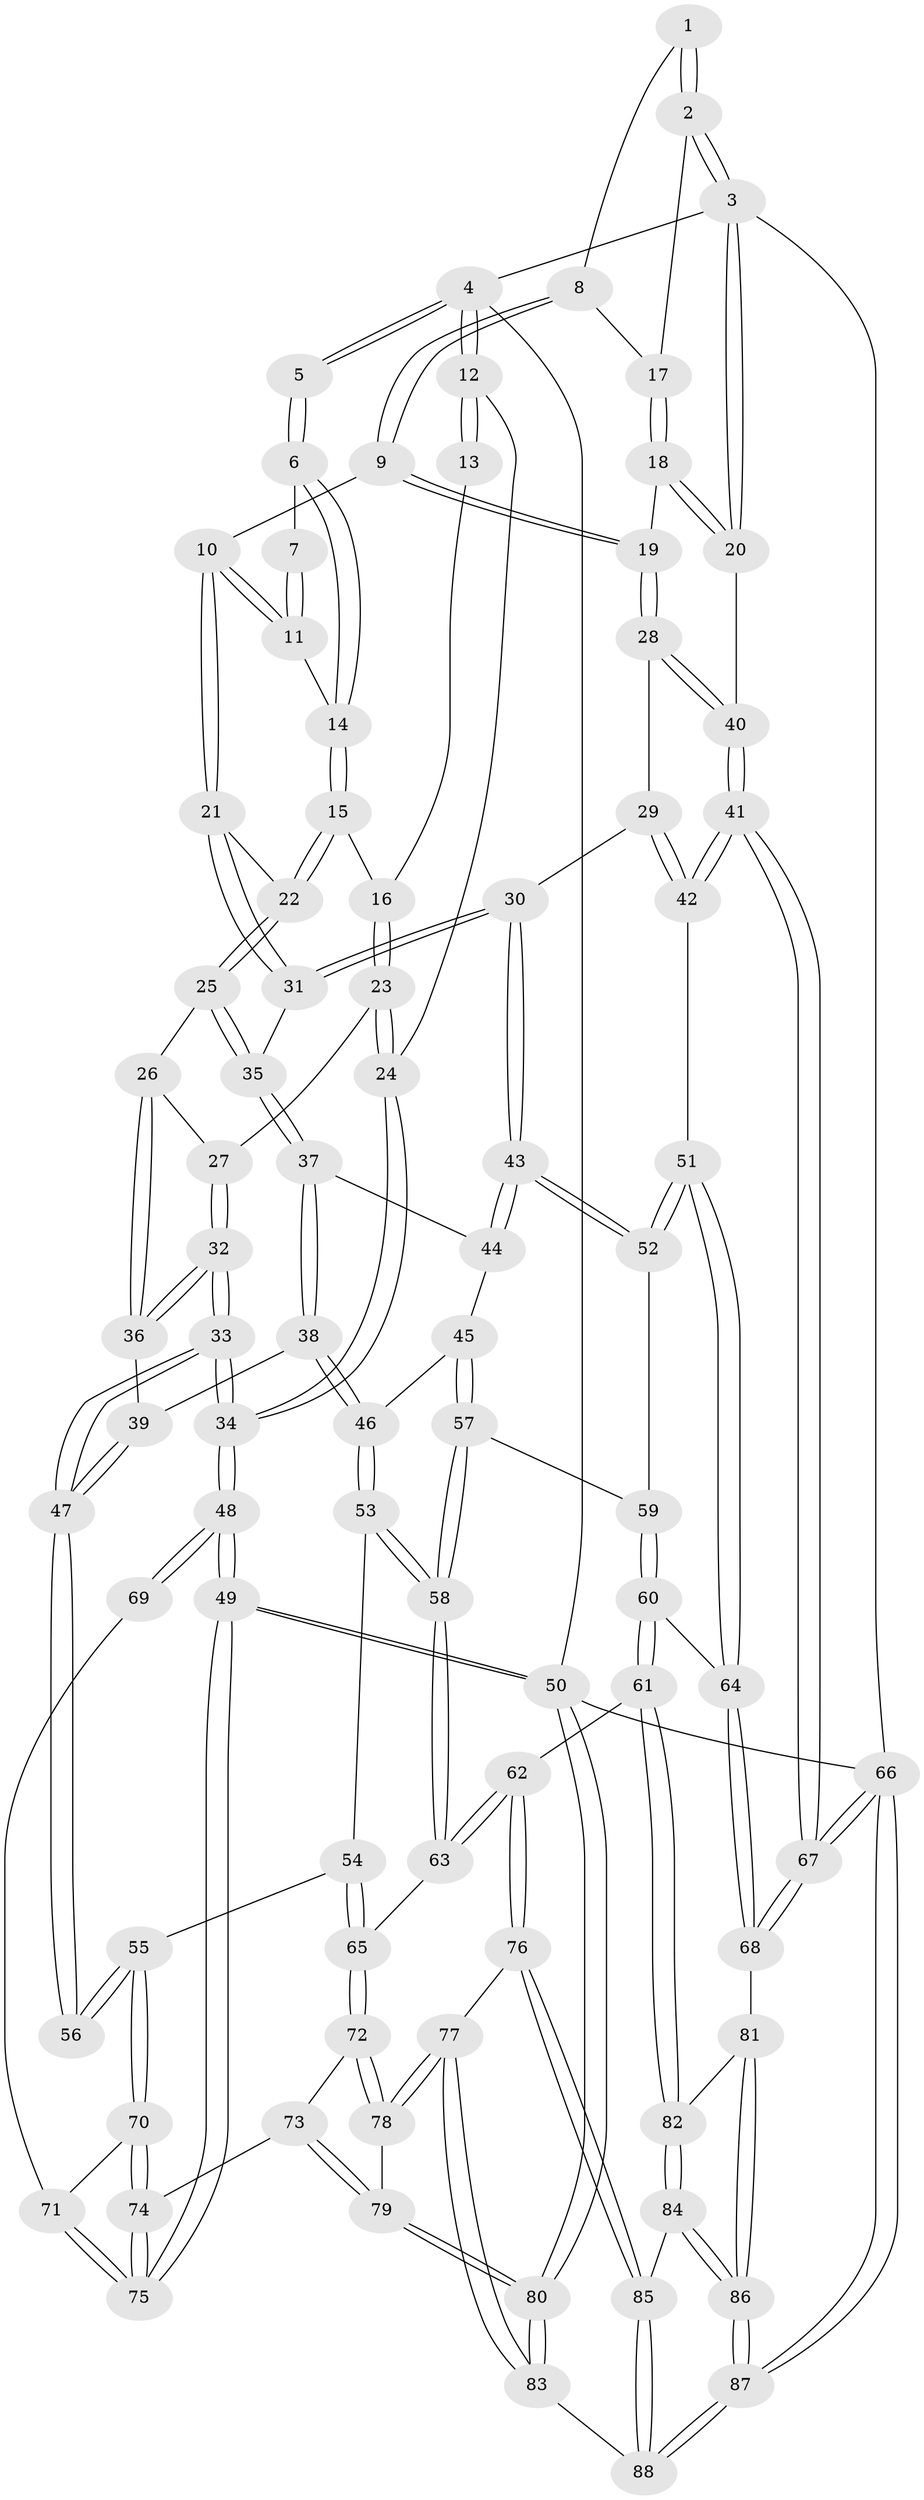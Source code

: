 // coarse degree distribution, {6: 0.09090909090909091, 8: 0.022727272727272728, 4: 0.38636363636363635, 3: 0.09090909090909091, 5: 0.36363636363636365, 9: 0.022727272727272728, 7: 0.022727272727272728}
// Generated by graph-tools (version 1.1) at 2025/21/03/04/25 18:21:06]
// undirected, 88 vertices, 217 edges
graph export_dot {
graph [start="1"]
  node [color=gray90,style=filled];
  1 [pos="+0.6019690891207988+0"];
  2 [pos="+1+0"];
  3 [pos="+1+0"];
  4 [pos="+0+0"];
  5 [pos="+0.21158734109998692+0"];
  6 [pos="+0.30657971713272364+0"];
  7 [pos="+0.5591939527628759+0"];
  8 [pos="+0.6902603552928235+0.09527003413118756"];
  9 [pos="+0.6333804236196756+0.19603838276353913"];
  10 [pos="+0.5968740112642762+0.20588296503957088"];
  11 [pos="+0.5800875603710903+0.17327705618787098"];
  12 [pos="+0+0.24790975804197923"];
  13 [pos="+0.008082760795518836+0.08603520239465293"];
  14 [pos="+0.3048286452364889+0"];
  15 [pos="+0.29298723662940135+0"];
  16 [pos="+0.23846464239687545+0.09466780665241663"];
  17 [pos="+0.7823272438456261+0.1252663141679985"];
  18 [pos="+0.8708236156268383+0.2719867781171814"];
  19 [pos="+0.8177814694952015+0.3245376435353711"];
  20 [pos="+1+0.1284600321357614"];
  21 [pos="+0.5053207260027878+0.2945459642606091"];
  22 [pos="+0.5037968839078758+0.2940014591206487"];
  23 [pos="+0.20367877834084114+0.16846441549282173"];
  24 [pos="+0+0.2719672010396325"];
  25 [pos="+0.33359720038792+0.3550271481843162"];
  26 [pos="+0.258347157242945+0.33334787444317654"];
  27 [pos="+0.20763158957267497+0.19345534527980715"];
  28 [pos="+0.7973938057001694+0.3751814325038739"];
  29 [pos="+0.7799499015361865+0.40481928277524337"];
  30 [pos="+0.6569034339592394+0.46240853670847365"];
  31 [pos="+0.5544296181780236+0.3869461879687477"];
  32 [pos="+0+0.4881863498299484"];
  33 [pos="+0+0.5123035002034969"];
  34 [pos="+0+0.518796000786113"];
  35 [pos="+0.39226755377777367+0.505153311506794"];
  36 [pos="+0.19217390134018492+0.43883112029526544"];
  37 [pos="+0.39124890749579017+0.5088380272581723"];
  38 [pos="+0.3534774427089643+0.5471307222739354"];
  39 [pos="+0.25886746754677975+0.5308397739757087"];
  40 [pos="+1+0.5294206585431366"];
  41 [pos="+1+0.5652441068154607"];
  42 [pos="+0.8858430696885605+0.5511576375920423"];
  43 [pos="+0.6318433301339891+0.5646067611415051"];
  44 [pos="+0.4772379618825937+0.5540275338276733"];
  45 [pos="+0.4478585752964348+0.6538057638273871"];
  46 [pos="+0.3542399179002069+0.5519814737231856"];
  47 [pos="+0.19168483343265294+0.6435391118340248"];
  48 [pos="+0+0.5737915639628148"];
  49 [pos="+0+1"];
  50 [pos="+0+1"];
  51 [pos="+0.8310614291052653+0.67575794588702"];
  52 [pos="+0.6328615769211989+0.5770953586589577"];
  53 [pos="+0.320450230035333+0.6790584198589336"];
  54 [pos="+0.31399677857102776+0.6846279558012505"];
  55 [pos="+0.21569934819787723+0.6953123957757295"];
  56 [pos="+0.21008632638479044+0.6872782458824922"];
  57 [pos="+0.45011520116442744+0.6589055477950858"];
  58 [pos="+0.4373513193039035+0.6948652214309148"];
  59 [pos="+0.6194986924423819+0.6114141518182965"];
  60 [pos="+0.6156421650337062+0.7178798673875473"];
  61 [pos="+0.5741514344557672+0.8090190511441174"];
  62 [pos="+0.5402268008826933+0.8241471462935236"];
  63 [pos="+0.4559417083766954+0.7580040012640705"];
  64 [pos="+0.8541130224936399+0.7671909142529916"];
  65 [pos="+0.35087423432631015+0.7867363672266063"];
  66 [pos="+1+1"];
  67 [pos="+1+0.9601048981659318"];
  68 [pos="+0.8842846208973364+0.8173834989787067"];
  69 [pos="+0.061166566742876766+0.7211566411989937"];
  70 [pos="+0.20087258885174453+0.7858011783274217"];
  71 [pos="+0.09778954161302507+0.766534389498854"];
  72 [pos="+0.3334084673740396+0.8143459284478173"];
  73 [pos="+0.2197588111227144+0.8130727931128289"];
  74 [pos="+0.20327622785184335+0.7944125350459067"];
  75 [pos="+0+0.9383569490800838"];
  76 [pos="+0.5142970996857937+0.8737168169971674"];
  77 [pos="+0.40172456431988035+0.9439847543181751"];
  78 [pos="+0.3633774670166486+0.8848648328518531"];
  79 [pos="+0.22475160434954583+0.8808413594470349"];
  80 [pos="+0.18680153194715343+1"];
  81 [pos="+0.7761386979852146+0.868808178280466"];
  82 [pos="+0.7010529688317491+0.8806298578101152"];
  83 [pos="+0.2709040797349911+1"];
  84 [pos="+0.6944221239585907+0.9030392466020231"];
  85 [pos="+0.595780890109024+1"];
  86 [pos="+0.7550705115992071+1"];
  87 [pos="+0.7600031282052949+1"];
  88 [pos="+0.6122175168656998+1"];
  1 -- 2;
  1 -- 2;
  1 -- 8;
  2 -- 3;
  2 -- 3;
  2 -- 17;
  3 -- 4;
  3 -- 20;
  3 -- 20;
  3 -- 66;
  4 -- 5;
  4 -- 5;
  4 -- 12;
  4 -- 12;
  4 -- 50;
  5 -- 6;
  5 -- 6;
  6 -- 7;
  6 -- 14;
  6 -- 14;
  7 -- 11;
  7 -- 11;
  8 -- 9;
  8 -- 9;
  8 -- 17;
  9 -- 10;
  9 -- 19;
  9 -- 19;
  10 -- 11;
  10 -- 11;
  10 -- 21;
  10 -- 21;
  11 -- 14;
  12 -- 13;
  12 -- 13;
  12 -- 24;
  13 -- 16;
  14 -- 15;
  14 -- 15;
  15 -- 16;
  15 -- 22;
  15 -- 22;
  16 -- 23;
  16 -- 23;
  17 -- 18;
  17 -- 18;
  18 -- 19;
  18 -- 20;
  18 -- 20;
  19 -- 28;
  19 -- 28;
  20 -- 40;
  21 -- 22;
  21 -- 31;
  21 -- 31;
  22 -- 25;
  22 -- 25;
  23 -- 24;
  23 -- 24;
  23 -- 27;
  24 -- 34;
  24 -- 34;
  25 -- 26;
  25 -- 35;
  25 -- 35;
  26 -- 27;
  26 -- 36;
  26 -- 36;
  27 -- 32;
  27 -- 32;
  28 -- 29;
  28 -- 40;
  28 -- 40;
  29 -- 30;
  29 -- 42;
  29 -- 42;
  30 -- 31;
  30 -- 31;
  30 -- 43;
  30 -- 43;
  31 -- 35;
  32 -- 33;
  32 -- 33;
  32 -- 36;
  32 -- 36;
  33 -- 34;
  33 -- 34;
  33 -- 47;
  33 -- 47;
  34 -- 48;
  34 -- 48;
  35 -- 37;
  35 -- 37;
  36 -- 39;
  37 -- 38;
  37 -- 38;
  37 -- 44;
  38 -- 39;
  38 -- 46;
  38 -- 46;
  39 -- 47;
  39 -- 47;
  40 -- 41;
  40 -- 41;
  41 -- 42;
  41 -- 42;
  41 -- 67;
  41 -- 67;
  42 -- 51;
  43 -- 44;
  43 -- 44;
  43 -- 52;
  43 -- 52;
  44 -- 45;
  45 -- 46;
  45 -- 57;
  45 -- 57;
  46 -- 53;
  46 -- 53;
  47 -- 56;
  47 -- 56;
  48 -- 49;
  48 -- 49;
  48 -- 69;
  48 -- 69;
  49 -- 50;
  49 -- 50;
  49 -- 75;
  49 -- 75;
  50 -- 80;
  50 -- 80;
  50 -- 66;
  51 -- 52;
  51 -- 52;
  51 -- 64;
  51 -- 64;
  52 -- 59;
  53 -- 54;
  53 -- 58;
  53 -- 58;
  54 -- 55;
  54 -- 65;
  54 -- 65;
  55 -- 56;
  55 -- 56;
  55 -- 70;
  55 -- 70;
  57 -- 58;
  57 -- 58;
  57 -- 59;
  58 -- 63;
  58 -- 63;
  59 -- 60;
  59 -- 60;
  60 -- 61;
  60 -- 61;
  60 -- 64;
  61 -- 62;
  61 -- 82;
  61 -- 82;
  62 -- 63;
  62 -- 63;
  62 -- 76;
  62 -- 76;
  63 -- 65;
  64 -- 68;
  64 -- 68;
  65 -- 72;
  65 -- 72;
  66 -- 67;
  66 -- 67;
  66 -- 87;
  66 -- 87;
  67 -- 68;
  67 -- 68;
  68 -- 81;
  69 -- 71;
  70 -- 71;
  70 -- 74;
  70 -- 74;
  71 -- 75;
  71 -- 75;
  72 -- 73;
  72 -- 78;
  72 -- 78;
  73 -- 74;
  73 -- 79;
  73 -- 79;
  74 -- 75;
  74 -- 75;
  76 -- 77;
  76 -- 85;
  76 -- 85;
  77 -- 78;
  77 -- 78;
  77 -- 83;
  77 -- 83;
  78 -- 79;
  79 -- 80;
  79 -- 80;
  80 -- 83;
  80 -- 83;
  81 -- 82;
  81 -- 86;
  81 -- 86;
  82 -- 84;
  82 -- 84;
  83 -- 88;
  84 -- 85;
  84 -- 86;
  84 -- 86;
  85 -- 88;
  85 -- 88;
  86 -- 87;
  86 -- 87;
  87 -- 88;
  87 -- 88;
}
